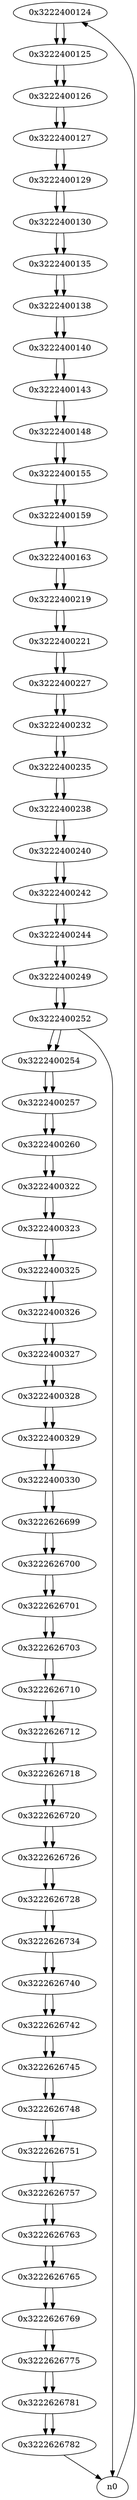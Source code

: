 digraph G{
/* nodes */
  n1 [label="0x3222400124"]
  n2 [label="0x3222400125"]
  n3 [label="0x3222400126"]
  n4 [label="0x3222400127"]
  n5 [label="0x3222400129"]
  n6 [label="0x3222400130"]
  n7 [label="0x3222400135"]
  n8 [label="0x3222400138"]
  n9 [label="0x3222400140"]
  n10 [label="0x3222400143"]
  n11 [label="0x3222400148"]
  n12 [label="0x3222400155"]
  n13 [label="0x3222400159"]
  n14 [label="0x3222400163"]
  n15 [label="0x3222400219"]
  n16 [label="0x3222400221"]
  n17 [label="0x3222400227"]
  n18 [label="0x3222400232"]
  n19 [label="0x3222400235"]
  n20 [label="0x3222400238"]
  n21 [label="0x3222400240"]
  n22 [label="0x3222400242"]
  n23 [label="0x3222400244"]
  n24 [label="0x3222400249"]
  n25 [label="0x3222400252"]
  n26 [label="0x3222400254"]
  n27 [label="0x3222400257"]
  n28 [label="0x3222400260"]
  n29 [label="0x3222400322"]
  n30 [label="0x3222400323"]
  n31 [label="0x3222400325"]
  n32 [label="0x3222400326"]
  n33 [label="0x3222400327"]
  n34 [label="0x3222400328"]
  n35 [label="0x3222400329"]
  n36 [label="0x3222400330"]
  n37 [label="0x3222626699"]
  n38 [label="0x3222626700"]
  n39 [label="0x3222626701"]
  n40 [label="0x3222626703"]
  n41 [label="0x3222626710"]
  n42 [label="0x3222626712"]
  n43 [label="0x3222626718"]
  n44 [label="0x3222626720"]
  n45 [label="0x3222626726"]
  n46 [label="0x3222626728"]
  n47 [label="0x3222626734"]
  n48 [label="0x3222626740"]
  n49 [label="0x3222626742"]
  n50 [label="0x3222626745"]
  n51 [label="0x3222626748"]
  n52 [label="0x3222626751"]
  n53 [label="0x3222626757"]
  n54 [label="0x3222626763"]
  n55 [label="0x3222626765"]
  n56 [label="0x3222626769"]
  n57 [label="0x3222626775"]
  n58 [label="0x3222626781"]
  n59 [label="0x3222626782"]
/* edges */
n1 -> n2;
n0 -> n1;
n2 -> n3;
n1 -> n2;
n3 -> n4;
n2 -> n3;
n4 -> n5;
n3 -> n4;
n5 -> n6;
n4 -> n5;
n6 -> n7;
n5 -> n6;
n7 -> n8;
n6 -> n7;
n8 -> n9;
n7 -> n8;
n9 -> n10;
n8 -> n9;
n10 -> n11;
n9 -> n10;
n11 -> n12;
n10 -> n11;
n12 -> n13;
n11 -> n12;
n13 -> n14;
n12 -> n13;
n14 -> n15;
n13 -> n14;
n15 -> n16;
n14 -> n15;
n16 -> n17;
n15 -> n16;
n17 -> n18;
n16 -> n17;
n18 -> n19;
n17 -> n18;
n19 -> n20;
n18 -> n19;
n20 -> n21;
n19 -> n20;
n21 -> n22;
n20 -> n21;
n22 -> n23;
n21 -> n22;
n23 -> n24;
n22 -> n23;
n24 -> n25;
n23 -> n24;
n25 -> n26;
n25 -> n0;
n24 -> n25;
n26 -> n27;
n25 -> n26;
n27 -> n28;
n26 -> n27;
n28 -> n29;
n27 -> n28;
n29 -> n30;
n28 -> n29;
n30 -> n31;
n29 -> n30;
n31 -> n32;
n30 -> n31;
n32 -> n33;
n31 -> n32;
n33 -> n34;
n32 -> n33;
n34 -> n35;
n33 -> n34;
n35 -> n36;
n34 -> n35;
n36 -> n37;
n35 -> n36;
n37 -> n38;
n36 -> n37;
n38 -> n39;
n37 -> n38;
n39 -> n40;
n38 -> n39;
n40 -> n41;
n39 -> n40;
n41 -> n42;
n40 -> n41;
n42 -> n43;
n41 -> n42;
n43 -> n44;
n42 -> n43;
n44 -> n45;
n43 -> n44;
n45 -> n46;
n44 -> n45;
n46 -> n47;
n45 -> n46;
n47 -> n48;
n46 -> n47;
n48 -> n49;
n47 -> n48;
n49 -> n50;
n48 -> n49;
n50 -> n51;
n49 -> n50;
n51 -> n52;
n50 -> n51;
n52 -> n53;
n51 -> n52;
n53 -> n54;
n52 -> n53;
n54 -> n55;
n53 -> n54;
n55 -> n56;
n54 -> n55;
n56 -> n57;
n55 -> n56;
n57 -> n58;
n56 -> n57;
n58 -> n59;
n57 -> n58;
n59 -> n0;
n58 -> n59;
}
